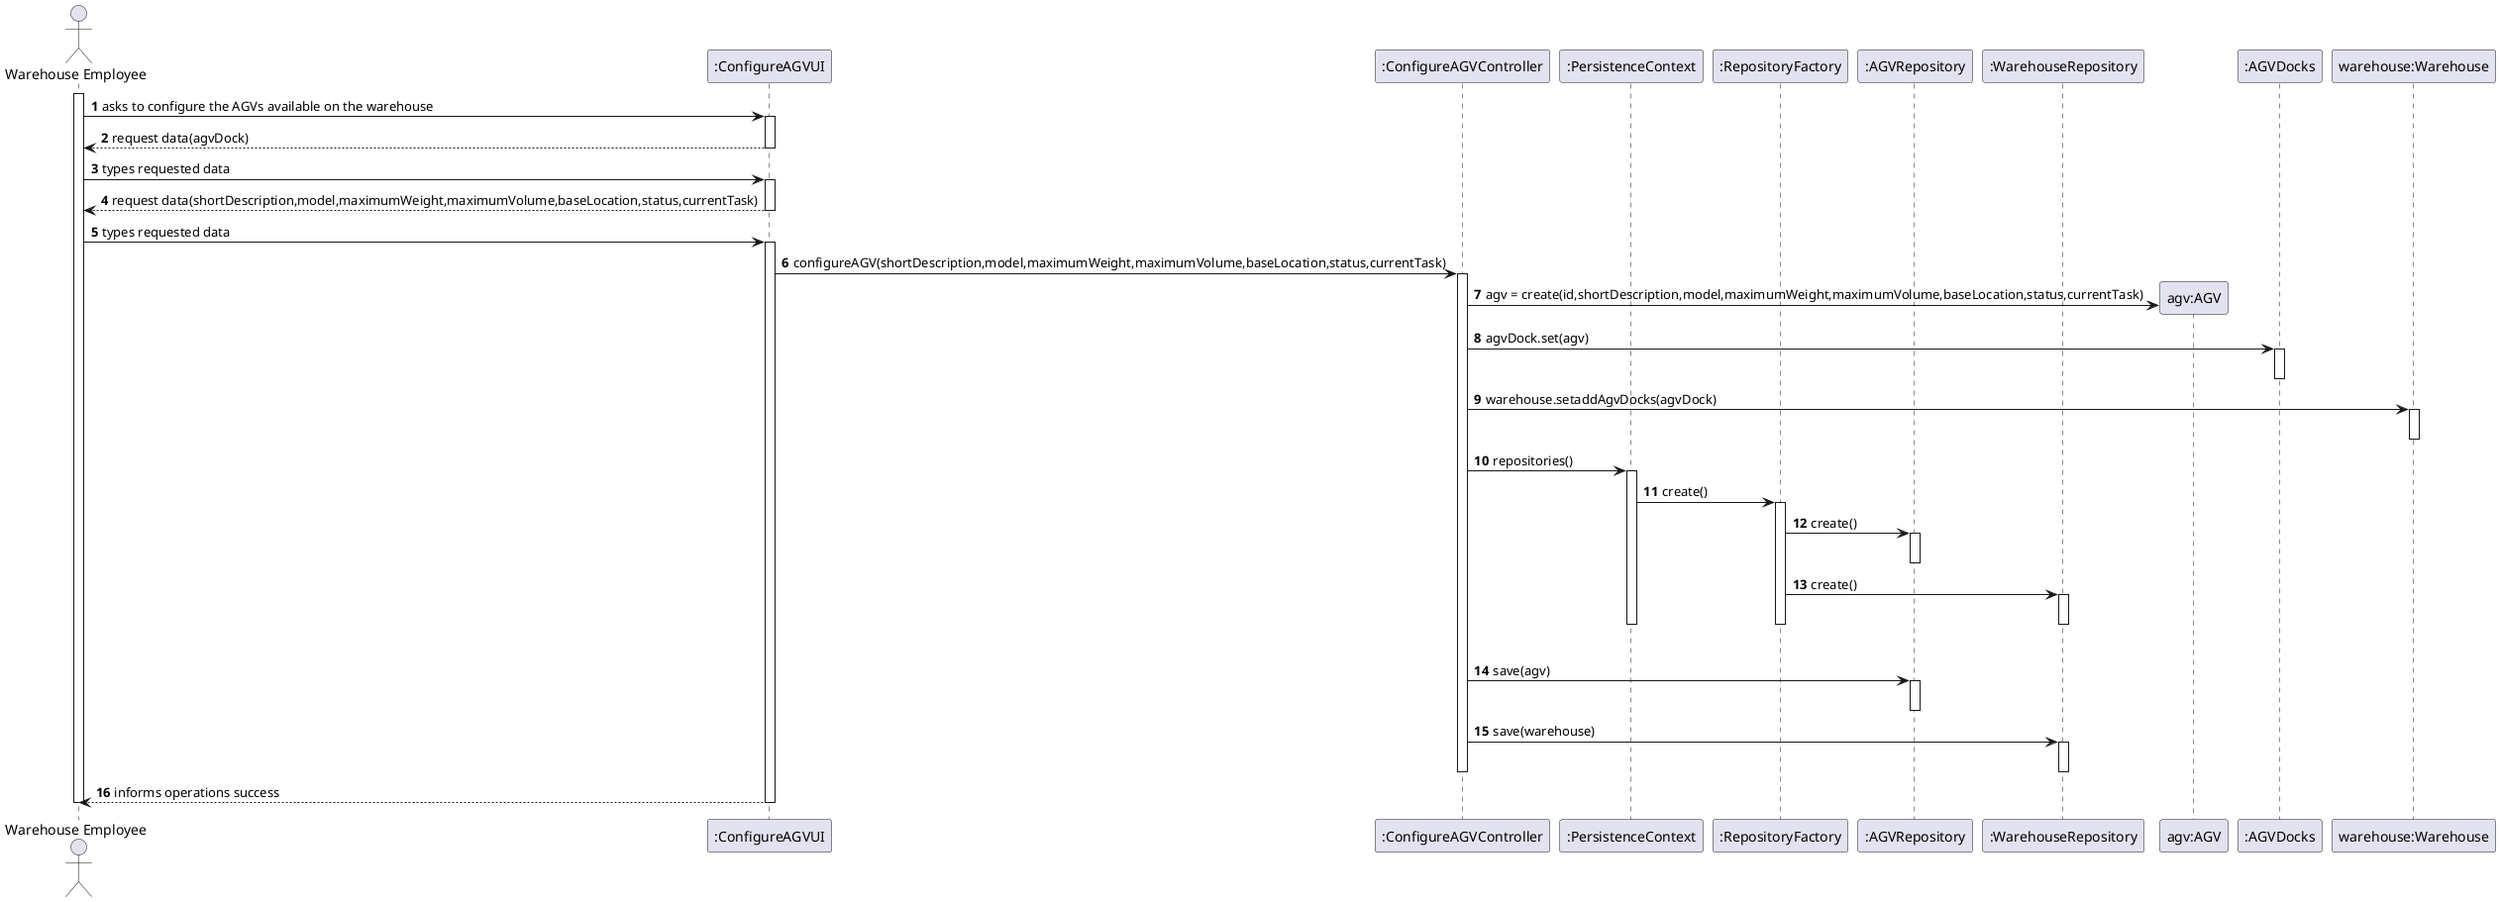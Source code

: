 @startuml
autonumber
'hide footbox
actor "Warehouse Employee" as WE

participant ":ConfigureAGVUI" as UI
participant ":ConfigureAGVController" as CTRL
participant ":PersistenceContext" as PC
participant ":RepositoryFactory" as RF
participant ":AGVRepository" as AR
participant ":WarehouseRepository" as WR
participant "agv:AGV" as A
participant ":AGVDocks" as AD
participant "warehouse:Warehouse" as W

activate WE
WE -> UI :asks to configure the AGVs available on the warehouse
activate UI
UI --> WE : request data(agvDock)
deactivate UI
WE -> UI :types requested data
activate UI
UI --> WE : request data(shortDescription,model,maximumWeight,maximumVolume,baseLocation,status,currentTask)
deactivate UI

WE -> UI : types requested data
activate UI

UI -> CTRL : configureAGV(shortDescription,model,maximumWeight,maximumVolume,baseLocation,status,currentTask)
activate CTRL

CTRL -> A** : agv = create(id,shortDescription,model,maximumWeight,maximumVolume,baseLocation,status,currentTask)
CTRL -> AD : agvDock.set(agv)
activate AD
deactivate AD
CTRL -> W : warehouse.setaddAgvDocks(agvDock)
activate W
deactivate W
CTRL -> PC : repositories()
activate PC
PC -> RF : create()
activate RF
RF -> AR : create()
activate AR
deactivate AR
RF -> WR : create()
activate WR
deactivate WR
deactivate RF
|||
deactivate PC

CTRL -> AR : save(agv)
activate AR
deactivate AR
CTRL -> WR : save(warehouse)
activate WR
deactivate WR
deactivate CTRL
UI --> WE : informs operations success
deactivate UI

deactivate WE
@enduml